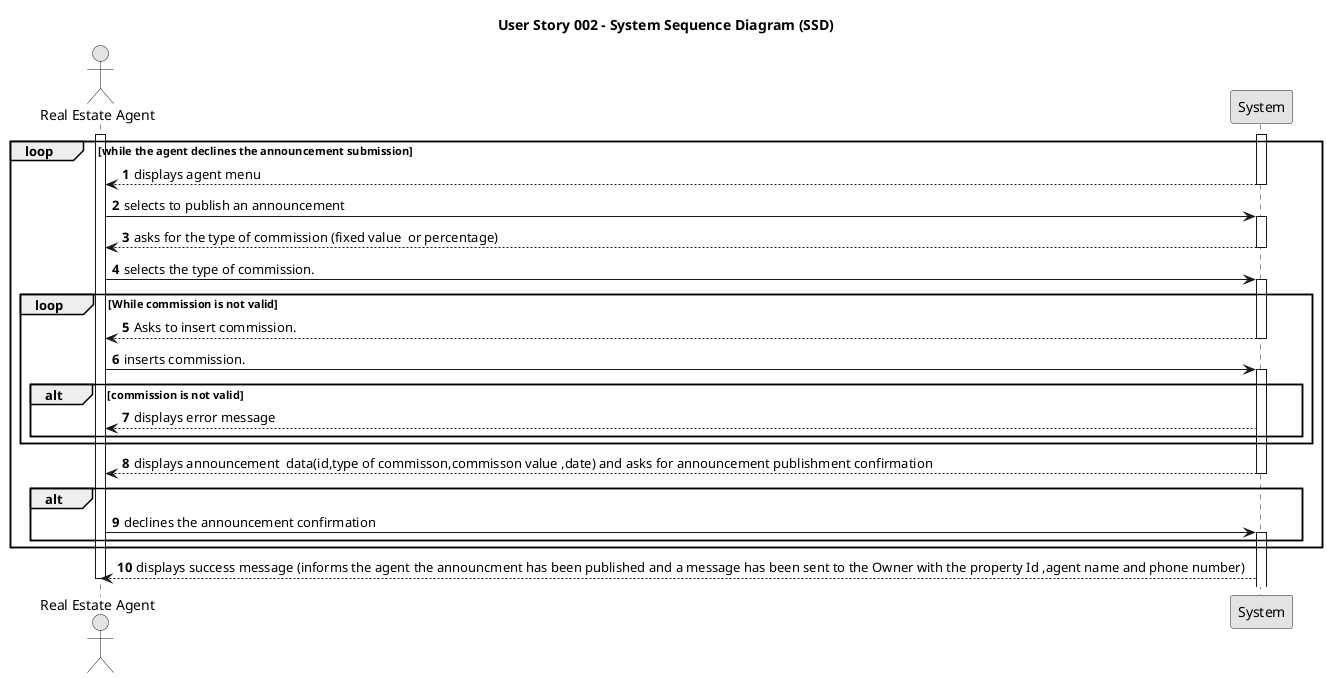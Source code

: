 @startuml
skinparam monochrome true
skinparam packageStyle rectangle
skinparam shadowing false

title User Story 002 - System Sequence Diagram (SSD)


autonumber



actor "Real Estate Agent" as Agent
participant "System" as System


activate Agent

activate System
loop while the agent declines the announcement submission


System --> Agent: displays agent menu

deactivate System
 Agent -> System : selects to publish an announcement

 activate System

 System --> Agent: asks for the type of commission (fixed value  or percentage)

   deactivate System
    Agent-> System: selects the type of commission.



      loop While commission is not valid
      activate System
      System --> Agent: Asks to insert commission.
      deactivate System

       Agent -> System:  inserts commission.

       alt commission is not valid
       activate System
       System --> Agent : displays error message
       end
       end


   System --> Agent : displays announcement  data(id,type of commisson,commisson value ,date) and asks for announcement publishment confirmation
   deactivate System

alt
  Agent -> System : declines the announcement confirmation
  activate System
  end
  end
  System --> Agent: displays success message (informs the agent the announcment has been published and a message has been sent to the Owner with the property Id ,agent name and phone number)
deactivate Agent











@enduml